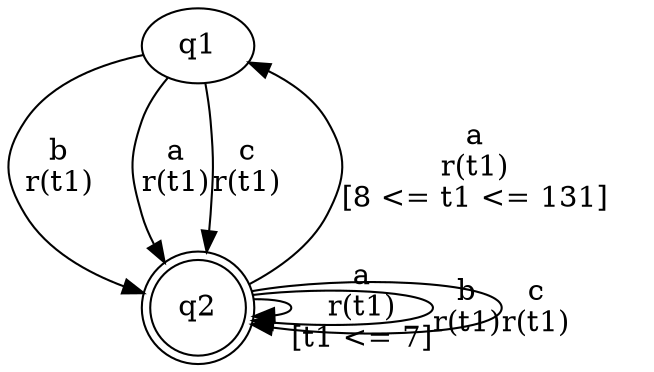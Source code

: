 digraph "tests_1/test29/solution501/solution" {
	q1[label=q1]
	q2[label=q2 shape=doublecircle]
	q1 -> q2[label="b\nr(t1)\n"]
	q2 -> q2[label="a\nr(t1)\n[t1 <= 7]"]
	q2 -> q2[label="b\nr(t1)\n"]
	q2 -> q1[label="a\nr(t1)\n[8 <= t1 <= 131]"]
	q2 -> q2[label="c\nr(t1)\n"]
	q1 -> q2[label="a\nr(t1)\n"]
	q1 -> q2[label="c\nr(t1)\n"]
}
